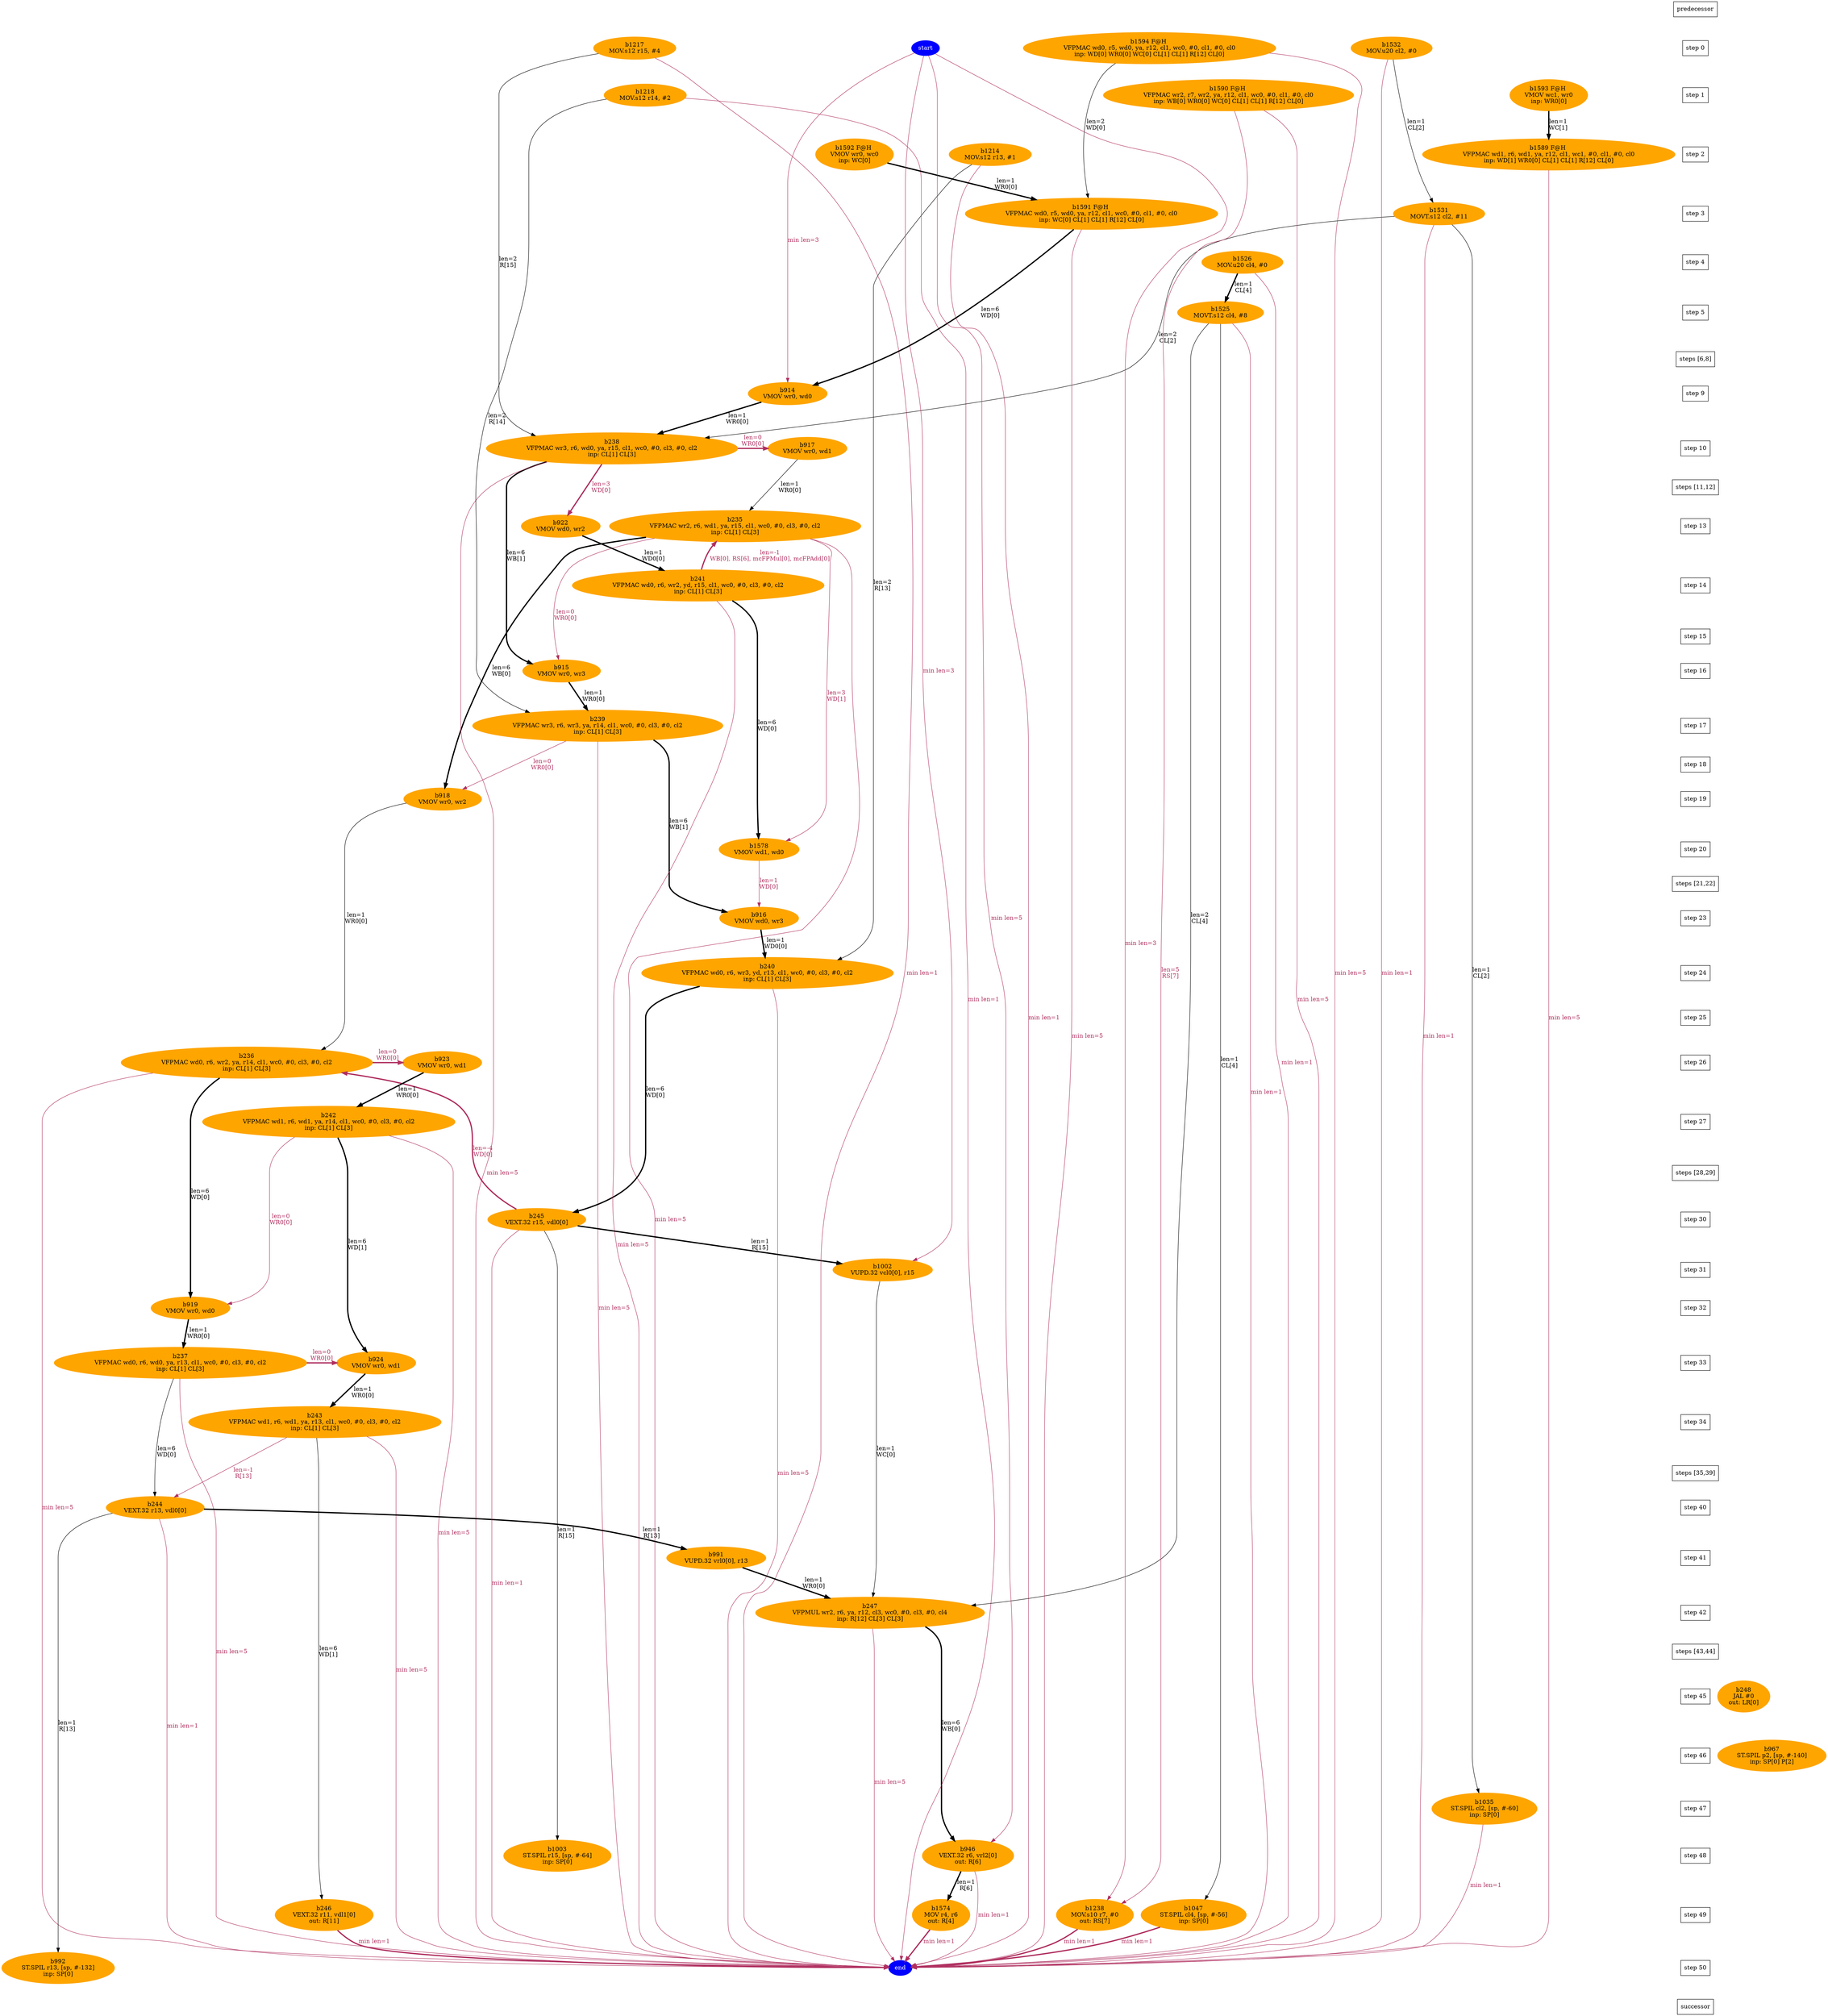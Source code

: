 digraph N {
 b235[color=orange,fontcolor=black,style=filled,label="b235\nVFPMAC wr2, r6, wd1, ya, r15, cl1, wc0, #0, cl3, #0, cl2\ninp: CL[1] CL[3]"];  {rank=same; S13;  b235;}
 b236[color=orange,fontcolor=black,style=filled,label="b236\nVFPMAC wd0, r6, wr2, ya, r14, cl1, wc0, #0, cl3, #0, cl2\ninp: CL[1] CL[3]"];  {rank=same; S26;  b236;}
 b237[color=orange,fontcolor=black,style=filled,label="b237\nVFPMAC wd0, r6, wd0, ya, r13, cl1, wc0, #0, cl3, #0, cl2\ninp: CL[1] CL[3]"];  {rank=same; S33;  b237;}
 b238[color=orange,fontcolor=black,style=filled,label="b238\nVFPMAC wr3, r6, wd0, ya, r15, cl1, wc0, #0, cl3, #0, cl2\ninp: CL[1] CL[3]"];  {rank=same; S10;  b238;}
 b239[color=orange,fontcolor=black,style=filled,label="b239\nVFPMAC wr3, r6, wr3, ya, r14, cl1, wc0, #0, cl3, #0, cl2\ninp: CL[1] CL[3]"];  {rank=same; S17;  b239;}
 b240[color=orange,fontcolor=black,style=filled,label="b240\nVFPMAC wd0, r6, wr3, yd, r13, cl1, wc0, #0, cl3, #0, cl2\ninp: CL[1] CL[3]"];  {rank=same; S24;  b240;}
 b241[color=orange,fontcolor=black,style=filled,label="b241\nVFPMAC wd0, r6, wr2, yd, r15, cl1, wc0, #0, cl3, #0, cl2\ninp: CL[1] CL[3]"];  {rank=same; S14;  b241;}
 b242[color=orange,fontcolor=black,style=filled,label="b242\nVFPMAC wd1, r6, wd1, ya, r14, cl1, wc0, #0, cl3, #0, cl2\ninp: CL[1] CL[3]"];  {rank=same; S27;  b242;}
 b243[color=orange,fontcolor=black,style=filled,label="b243\nVFPMAC wd1, r6, wd1, ya, r13, cl1, wc0, #0, cl3, #0, cl2\ninp: CL[1] CL[3]"];  {rank=same; S34;  b243;}
 b244[color=orange,fontcolor=black,style=filled,label="b244\nVEXT.32 r13, vdl0[0]"];  {rank=same; S40;  b244;}
 b245[color=orange,fontcolor=black,style=filled,label="b245\nVEXT.32 r15, vdl0[0]"];  {rank=same; S30;  b245;}
 b247[color=orange,fontcolor=black,style=filled,label="b247\nVFPMUL wr2, r6, ya, r12, cl3, wc0, #0, cl3, #0, cl4\ninp: R[12] CL[3] CL[3]"];  {rank=same; S42;  b247;}
 b248[color=orange,fontcolor=black,style=filled,label="b248\nJAL #0\nout: LR[0]"];  {rank=same; S45;  b248;}
 b1214[color=orange,fontcolor=black,style=filled,label="b1214\nMOV.s12 r13, #1"];  {rank=same; S2;  b1214;}
 b1217[color=orange,fontcolor=black,style=filled,label="b1217\nMOV.s12 r15, #4"];  {rank=same; S0;  b1217;}
 b1218[color=orange,fontcolor=black,style=filled,label="b1218\nMOV.s12 r14, #2"];  {rank=same; S1;  b1218;}
 b1525[color=orange,fontcolor=black,style=filled,label="b1525\nMOVT.s12 cl4, #8"];  {rank=same; S5;  b1525;}
 b1526[color=orange,fontcolor=black,style=filled,label="b1526\nMOV.u20 cl4, #0"];  {rank=same; S4;  b1526;}
 b1531[color=orange,fontcolor=black,style=filled,label="b1531\nMOVT.s12 cl2, #11"];  {rank=same; S3;  b1531;}
 b1532[color=orange,fontcolor=black,style=filled,label="b1532\nMOV.u20 cl2, #0"];  {rank=same; S0;  b1532;}
 b914[color=orange,fontcolor=black,style=filled,label="b914\nVMOV wr0, wd0"];  {rank=same; S9;  b914;}
 b915[color=orange,fontcolor=black,style=filled,label="b915\nVMOV wr0, wr3"];  {rank=same; S16;  b915;}
 b916[color=orange,fontcolor=black,style=filled,label="b916\nVMOV wd0, wr3"];  {rank=same; S23;  b916;}
 b917[color=orange,fontcolor=black,style=filled,label="b917\nVMOV wr0, wd1"];  {rank=same; S10;  b917;}
 b918[color=orange,fontcolor=black,style=filled,label="b918\nVMOV wr0, wr2"];  {rank=same; S19;  b918;}
 b919[color=orange,fontcolor=black,style=filled,label="b919\nVMOV wr0, wd0"];  {rank=same; S32;  b919;}
 b922[color=orange,fontcolor=black,style=filled,label="b922\nVMOV wd0, wr2"];  {rank=same; S13;  b922;}
 b923[color=orange,fontcolor=black,style=filled,label="b923\nVMOV wr0, wd1"];  {rank=same; S26;  b923;}
 b924[color=orange,fontcolor=black,style=filled,label="b924\nVMOV wr0, wd1"];  {rank=same; S33;  b924;}
 b991[color=orange,fontcolor=black,style=filled,label="b991\nVUPD.32 vrl0[0], r13"];  {rank=same; S41;  b991;}
 b1002[color=orange,fontcolor=black,style=filled,label="b1002\nVUPD.32 vcl0[0], r15"];  {rank=same; S31;  b1002;}
 b1578[color=orange,fontcolor=black,style=filled,label="b1578\nVMOV wd1, wd0"];  {rank=same; S20;  b1578;}
 b1589[color=orange,fontcolor=black,style=filled,label="b1589 F@H \nVFPMAC wd1, r6, wd1, ya, r12, cl1, wc1, #0, cl1, #0, cl0\ninp: WD[1] WR0[0] CL[1] CL[1] R[12] CL[0]"];  {rank=same; S2;  b1589;}
 b1590[color=orange,fontcolor=black,style=filled,label="b1590 F@H \nVFPMAC wr2, r7, wr2, ya, r12, cl1, wc0, #0, cl1, #0, cl0\ninp: WB[0] WR0[0] WC[0] CL[1] CL[1] R[12] CL[0]"];  {rank=same; S1;  b1590;}
 b1591[color=orange,fontcolor=black,style=filled,label="b1591 F@H \nVFPMAC wd0, r5, wd0, ya, r12, cl1, wc0, #0, cl1, #0, cl0\ninp: WC[0] CL[1] CL[1] R[12] CL[0]"];  {rank=same; S3;  b1591;}
 b1592[color=orange,fontcolor=black,style=filled,label="b1592 F@H \nVMOV wr0, wc0\ninp: WC[0]"];  {rank=same; S2;  b1592;}
 b1593[color=orange,fontcolor=black,style=filled,label="b1593 F@H \nVMOV wc1, wr0\ninp: WR0[0]"];  {rank=same; S1;  b1593;}
 b1594[color=orange,fontcolor=black,style=filled,label="b1594 F@H \nVFPMAC wd0, r5, wd0, ya, r12, cl1, wc0, #0, cl1, #0, cl0\ninp: WD[0] WR0[0] WC[0] CL[1] CL[1] R[12] CL[0]"];  {rank=same; S0;  b1594;}
 b246[color=orange,fontcolor=black,style=filled,label="b246\nVEXT.32 r11, vdl1[0]\nout: R[11]"];  {rank=same; S49;  b246;}
 b1238[color=orange,fontcolor=black,style=filled,label="b1238\nMOV.s10 r7, #0\nout: RS[7]"];  {rank=same; S49;  b1238;}
 b946[color=orange,fontcolor=black,style=filled,label="b946\nVEXT.32 r6, vrl2[0]\nout: R[6]"];  {rank=same; S48;  b946;}
 b967[color=orange,fontcolor=black,style=filled,label="b967\nST.SPIL p2, [sp, #-140]\ninp: SP[0] P[2]"];  {rank=same; S46;  b967;}
 b992[color=orange,fontcolor=black,style=filled,label="b992\nST.SPIL r13, [sp, #-132]\ninp: SP[0]"];  {rank=same; S50;  b992;}
 b1003[color=orange,fontcolor=black,style=filled,label="b1003\nST.SPIL r15, [sp, #-64]\ninp: SP[0]"];  {rank=same; S48;  b1003;}
 b1035[color=orange,fontcolor=black,style=filled,label="b1035\nST.SPIL cl2, [sp, #-60]\ninp: SP[0]"];  {rank=same; S47;  b1035;}
 b1047[color=orange,fontcolor=black,style=filled,label="b1047\nST.SPIL cl4, [sp, #-56]\ninp: SP[0]"];  {rank=same; S49;  b1047;}
 b1574[color=orange,fontcolor=black,style=filled,label="b1574\nMOV r4, r6\nout: R[4]"];  {rank=same; S49;  b1574;}
 start [color=blue,fontcolor=white,style=filled,label="start"];  {rank=same; S0;  start;}
 end [color=blue,fontcolor=white,style=filled,label="end"];  {rank=same; S50;  end;}
   b235 -> b1578 [color=maroon,fontcolor=maroon,label="len=3\nWD[1]",weight=1000];
   b235 -> b915 [color=maroon,fontcolor=maroon,label="len=0\nWR0[0]",weight=1000];
   b235 -> b918 [color=black,fontcolor=black,penwidth=3,label="len=6\nWB[0]",weight=1000];
   b235 -> end [color=maroon,fontcolor=maroon,label="min len=5",weight=1000];
   b236 -> b923 [color=maroon,fontcolor=maroon,penwidth=3,label="len=0\nWR0[0]",weight=1000];
   b236 -> b919 [color=black,fontcolor=black,penwidth=3,label="len=6\nWD[0]",weight=1000];
   b236 -> end [color=maroon,fontcolor=maroon,label="min len=5",weight=1000];
   b237 -> b924 [color=maroon,fontcolor=maroon,penwidth=3,label="len=0\nWR0[0]",weight=1000];
   b237 -> b244 [color=black,fontcolor=black,label="len=6\nWD[0]",weight=1000];
   b237 -> end [color=maroon,fontcolor=maroon,label="min len=5",weight=1000];
   b238 -> b922 [color=maroon,fontcolor=maroon,penwidth=3,label="len=3\nWD[0]",weight=1000];
   b238 -> b917 [color=maroon,fontcolor=maroon,penwidth=3,label="len=0\nWR0[0]",weight=1000];
   b238 -> b915 [color=black,fontcolor=black,penwidth=3,label="len=6\nWB[1]",weight=1000];
   b238 -> end [color=maroon,fontcolor=maroon,label="min len=5",weight=1000];
   b239 -> b918 [color=maroon,fontcolor=maroon,label="len=0\nWR0[0]",weight=1000];
   b239 -> b916 [color=black,fontcolor=black,penwidth=3,label="len=6\nWB[1]",weight=1000];
   b239 -> end [color=maroon,fontcolor=maroon,label="min len=5",weight=1000];
   b240 -> b245 [color=black,fontcolor=black,penwidth=3,label="len=6\nWD[0]",weight=1000];
   b240 -> end [color=maroon,fontcolor=maroon,label="min len=5",weight=1000];
   b235 -> b241 [color=maroon,fontcolor=maroon,penwidth=3,label="len=-1\nWB[0], RS[6], mcFPMul[0], mcFPAdd[0]",weight=1000,dir=back];
   b241 -> b1578 [color=black,fontcolor=black,penwidth=3,label="len=6\nWD[0]",weight=1000];
   b241 -> end [color=maroon,fontcolor=maroon,label="min len=5",weight=1000];
   b242 -> b919 [color=maroon,fontcolor=maroon,label="len=0\nWR0[0]",weight=1000];
   b242 -> b924 [color=black,fontcolor=black,penwidth=3,label="len=6\nWD[1]",weight=1000];
   b242 -> end [color=maroon,fontcolor=maroon,label="min len=5",weight=1000];
   b243 -> b244 [color=maroon,fontcolor=maroon,label="len=-1\nR[13]",weight=1000];
   b243 -> b246 [color=black,fontcolor=black,label="len=6\nWD[1]",weight=1000];
   b243 -> end [color=maroon,fontcolor=maroon,label="min len=5",weight=1000];
   b244 -> b991 [color=black,fontcolor=black,penwidth=3,label="len=1\nR[13]",weight=1000];
   b244 -> b992 [color=black,fontcolor=black,label="len=1\nR[13]",weight=1000];
   b244 -> end [color=maroon,fontcolor=maroon,label="min len=1",weight=1000];
   b236 -> b245 [color=maroon,fontcolor=maroon,penwidth=3,label="len=-4\nWD[0]",weight=1000,dir=back];
   b245 -> b1002 [color=black,fontcolor=black,penwidth=3,label="len=1\nR[15]",weight=1000];
   b245 -> b1003 [color=black,fontcolor=black,label="len=1\nR[15]",weight=1000];
   b245 -> end [color=maroon,fontcolor=maroon,label="min len=1",weight=1000];
   b247 -> b946 [color=black,fontcolor=black,penwidth=3,label="len=6\nWB[0]",weight=1000];
   b247 -> end [color=maroon,fontcolor=maroon,label="min len=5",weight=1000];
   b1214 -> b240 [color=black,fontcolor=black,label="len=2\nR[13]",weight=1000];
   b1214 -> end [color=maroon,fontcolor=maroon,label="min len=1",weight=1000];
   b1217 -> b238 [color=black,fontcolor=black,label="len=2\nR[15]",weight=1000];
   b1217 -> end [color=maroon,fontcolor=maroon,label="min len=1",weight=1000];
   b1218 -> b239 [color=black,fontcolor=black,label="len=2\nR[14]",weight=1000];
   b1218 -> end [color=maroon,fontcolor=maroon,label="min len=1",weight=1000];
   b1525 -> b247 [color=black,fontcolor=black,label="len=2\nCL[4]",weight=1000];
   b1525 -> b1047 [color=black,fontcolor=black,label="len=1\nCL[4]",weight=1000];
   b1525 -> end [color=maroon,fontcolor=maroon,label="min len=1",weight=1000];
   b1526 -> b1525 [color=black,fontcolor=black,penwidth=3,label="len=1\nCL[4]",weight=1000];
   b1526 -> end [color=maroon,fontcolor=maroon,label="min len=1",weight=1000];
   b1531 -> b238 [color=black,fontcolor=black,label="len=2\nCL[2]",weight=1000];
   b1531 -> b1035 [color=black,fontcolor=black,label="len=1\nCL[2]",weight=1000];
   b1531 -> end [color=maroon,fontcolor=maroon,label="min len=1",weight=1000];
   b1532 -> b1531 [color=black,fontcolor=black,label="len=1\nCL[2]",weight=1000];
   b1532 -> end [color=maroon,fontcolor=maroon,label="min len=1",weight=1000];
   b914 -> b238 [color=black,fontcolor=black,penwidth=3,label="len=1\nWR0[0]",weight=1000];
   b915 -> b239 [color=black,fontcolor=black,penwidth=3,label="len=1\nWR0[0]",weight=1000];
   b916 -> b240 [color=black,fontcolor=black,penwidth=3,label="len=1\nWD0[0]",weight=1000];
   b917 -> b235 [color=black,fontcolor=black,label="len=1\nWR0[0]",weight=1000];
   b918 -> b236 [color=black,fontcolor=black,label="len=1\nWR0[0]",weight=1000];
   b919 -> b237 [color=black,fontcolor=black,penwidth=3,label="len=1\nWR0[0]",weight=1000];
   b922 -> b241 [color=black,fontcolor=black,penwidth=3,label="len=1\nWD0[0]",weight=1000];
   b923 -> b242 [color=black,fontcolor=black,penwidth=3,label="len=1\nWR0[0]",weight=1000];
   b924 -> b243 [color=black,fontcolor=black,penwidth=3,label="len=1\nWR0[0]",weight=1000];
   b991 -> b247 [color=black,fontcolor=black,penwidth=3,label="len=1\nWR0[0]",weight=1000];
   b1002 -> b247 [color=black,fontcolor=black,label="len=1\nWC[0]",weight=1000];
   b1578 -> b916 [color=maroon,fontcolor=maroon,label="len=1\nWD[0]",weight=1000];
   b1589 -> end [color=maroon,fontcolor=maroon,label="min len=5",weight=1000];
   b1590 -> b1238 [color=maroon,fontcolor=maroon,label="len=5\nRS[7]",weight=1000];
   b1590 -> end [color=maroon,fontcolor=maroon,label="min len=5",weight=1000];
   b1591 -> b914 [color=black,fontcolor=black,penwidth=3,label="len=6\nWD[0]",weight=1000];
   b1591 -> end [color=maroon,fontcolor=maroon,label="min len=5",weight=1000];
   b1592 -> b1591 [color=black,fontcolor=black,penwidth=3,label="len=1\nWR0[0]",weight=1000];
   b1593 -> b1589 [color=black,fontcolor=black,penwidth=3,label="len=1\nWC[1]",weight=1000];
   b1594 -> b1591 [color=black,fontcolor=black,label="len=2\nWD[0]",weight=1000];
   b1594 -> end [color=maroon,fontcolor=maroon,label="min len=5",weight=1000];
   b246 -> end [color=maroon,fontcolor=maroon,penwidth=3,label="min len=1",weight=1000];
   b1238 -> end [color=maroon,fontcolor=maroon,penwidth=3,label="min len=1",weight=1000];
   b946 -> b1574 [color=black,fontcolor=black,penwidth=3,label="len=1\nR[6]",weight=1000];
   b946 -> end [color=maroon,fontcolor=maroon,label="min len=1",weight=1000];
   b1035 -> end [color=maroon,fontcolor=maroon,label="min len=1",weight=1000];
   b1047 -> end [color=maroon,fontcolor=maroon,penwidth=3,label="min len=1",weight=1000];
   b1574 -> end [color=maroon,fontcolor=maroon,penwidth=3,label="min len=1",weight=1000];
   start -> b1002 [color=maroon,fontcolor=maroon,label="min len=3",weight=1000];
   start -> b914 [color=maroon,fontcolor=maroon,label="min len=3",weight=1000];
   start -> b1238 [color=maroon,fontcolor=maroon,label="min len=3",weight=1000];
   start -> b946 [color=maroon,fontcolor=maroon,label="min len=5",weight=1000];
  Sm1 [label="predecessor",shape=box];
  S0 [label="step 0",shape=box];
  Sm1 -> S0[style=invis,weight=9000];
  S1 [label="step 1",shape=box];
  S0 -> S1[style=invis,weight=9000];
  S2 [label="step 2",shape=box];
  S1 -> S2[style=invis,weight=9000];
  S3 [label="step 3",shape=box];
  S2 -> S3[style=invis,weight=9000];
  S4 [label="step 4",shape=box];
  S3 -> S4[style=invis,weight=9000];
  S5 [label="step 5",shape=box];
  S4 -> S5[style=invis,weight=9000];
  S6_S8 [label="steps [6,8]",shape=box];
  S5 -> S6_S8[style=invis,weight=9000];
  S9 [label="step 9",shape=box];
  S6_S8 -> S9[style=invis,weight=9000];
  S10 [label="step 10",shape=box];
  S9 -> S10[style=invis,weight=9000];
  S11_S12 [label="steps [11,12]",shape=box];
  S10 -> S11_S12[style=invis,weight=9000];
  S13 [label="step 13",shape=box];
  S11_S12 -> S13[style=invis,weight=9000];
  S14 [label="step 14",shape=box];
  S13 -> S14[style=invis,weight=9000];
  S15 [label="step 15",shape=box];
  S14 -> S15[style=invis,weight=9000];
  S16 [label="step 16",shape=box];
  S15 -> S16[style=invis,weight=9000];
  S17 [label="step 17",shape=box];
  S16 -> S17[style=invis,weight=9000];
  S18 [label="step 18",shape=box];
  S17 -> S18[style=invis,weight=9000];
  S19 [label="step 19",shape=box];
  S18 -> S19[style=invis,weight=9000];
  S20 [label="step 20",shape=box];
  S19 -> S20[style=invis,weight=9000];
  S21_S22 [label="steps [21,22]",shape=box];
  S20 -> S21_S22[style=invis,weight=9000];
  S23 [label="step 23",shape=box];
  S21_S22 -> S23[style=invis,weight=9000];
  S24 [label="step 24",shape=box];
  S23 -> S24[style=invis,weight=9000];
  S25 [label="step 25",shape=box];
  S24 -> S25[style=invis,weight=9000];
  S26 [label="step 26",shape=box];
  S25 -> S26[style=invis,weight=9000];
  S27 [label="step 27",shape=box];
  S26 -> S27[style=invis,weight=9000];
  S28_S29 [label="steps [28,29]",shape=box];
  S27 -> S28_S29[style=invis,weight=9000];
  S30 [label="step 30",shape=box];
  S28_S29 -> S30[style=invis,weight=9000];
  S31 [label="step 31",shape=box];
  S30 -> S31[style=invis,weight=9000];
  S32 [label="step 32",shape=box];
  S31 -> S32[style=invis,weight=9000];
  S33 [label="step 33",shape=box];
  S32 -> S33[style=invis,weight=9000];
  S34 [label="step 34",shape=box];
  S33 -> S34[style=invis,weight=9000];
  S35_S39 [label="steps [35,39]",shape=box];
  S34 -> S35_S39[style=invis,weight=9000];
  S40 [label="step 40",shape=box];
  S35_S39 -> S40[style=invis,weight=9000];
  S41 [label="step 41",shape=box];
  S40 -> S41[style=invis,weight=9000];
  S42 [label="step 42",shape=box];
  S41 -> S42[style=invis,weight=9000];
  S43_S44 [label="steps [43,44]",shape=box];
  S42 -> S43_S44[style=invis,weight=9000];
  S45 [label="step 45",shape=box];
  S43_S44 -> S45[style=invis,weight=9000];
  S46 [label="step 46",shape=box];
  S45 -> S46[style=invis,weight=9000];
  S47 [label="step 47",shape=box];
  S46 -> S47[style=invis,weight=9000];
  S48 [label="step 48",shape=box];
  S47 -> S48[style=invis,weight=9000];
  S49 [label="step 49",shape=box];
  S48 -> S49[style=invis,weight=9000];
  S50 [label="step 50",shape=box];
  S49 -> S50[style=invis,weight=9000];
  S51 [label="successor",shape=box];
  S50 -> S51[style=invis,weight=9000];
}
